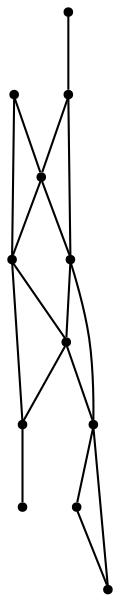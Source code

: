 graph {
  node [shape=point,comment="{\"directed\":false,\"doi\":\"10.1007/978-3-319-73915-1_12\",\"figure\":\"1\"}"]

  v0 [pos="1607.8321240768043,498.75196788011857"]
  v1 [pos="1607.8321240768046,294.709410341323"]
  v2 [pos="1539.8150910283307,294.70941034132295"]
  v3 [pos="1607.8321240768046,362.7235114040704"]
  v4 [pos="1607.8321240768046,430.7378668173712"]
  v5 [pos="1539.8150910283307,430.73786681737124"]
  v6 [pos="1471.8001563976409,430.73786681737124"]
  v7 [pos="1471.8001563976409,362.7235114040704"]
  v8 [pos="1471.8001563976409,294.70941034132295"]
  v9 [pos="1403.7861437990075,430.73786681737124"]
  v10 [pos="1471.8001563976409,498.7519678801185"]
  v11 [pos="1403.7861437990075,294.709410341323"]

  v1 -- v2 [id="-5",pos="1607.8321240768046,294.709410341323 1539.8150910283307,294.70941034132295 1539.8150910283307,294.70941034132295 1539.8150910283307,294.70941034132295"]
  v1 -- v3 [id="-6",pos="1607.8321240768046,294.709410341323 1607.8321240768046,362.7235114040704 1607.8321240768046,362.7235114040704 1607.8321240768046,362.7235114040704"]
  v3 -- v4 [id="-7",pos="1607.8321240768046,362.7235114040704 1607.8321240768046,430.7378668173712 1607.8321240768046,430.7378668173712 1607.8321240768046,430.7378668173712"]
  v3 -- v5 [id="-9",pos="1607.8321240768046,362.7235114040704 1539.8150910283307,430.73786681737124 1539.8150910283307,430.73786681737124 1539.8150910283307,430.73786681737124"]
  v4 -- v0 [id="-10",pos="1607.8321240768046,430.7378668173712 1607.8321240768043,498.75196788011857 1607.8321240768043,498.75196788011857 1607.8321240768043,498.75196788011857"]
  v2 -- v3 [id="-14",pos="1539.8150910283307,294.70941034132295 1607.8321240768046,362.7235114040704 1607.8321240768046,362.7235114040704 1607.8321240768046,362.7235114040704"]
  v2 -- v7 [id="-15",pos="1539.8150910283307,294.70941034132295 1505.8107395454529,328.72067355373935 1505.8107395454529,328.72067355373935 1505.8107395454529,328.72067355373935 1471.8001563976409,362.7235114040704 1471.8001563976409,362.7235114040704 1471.8001563976409,362.7235114040704"]
  v5 -- v6 [id="-16",pos="1539.8150910283307,430.73786681737124 1471.8001563976409,430.73786681737124 1471.8001563976409,430.73786681737124 1471.8001563976409,430.73786681737124"]
  v5 -- v4 [id="-17",pos="1539.8150910283307,430.73786681737124 1607.8321240768046,430.7378668173712 1607.8321240768046,430.7378668173712 1607.8321240768046,430.7378668173712"]
  v8 -- v7 [id="-19",pos="1471.8001563976409,294.70941034132295 1471.8001563976409,362.7235114040704 1471.8001563976409,362.7235114040704 1471.8001563976409,362.7235114040704"]
  v8 -- v2 [id="-20",pos="1471.8001563976409,294.70941034132295 1539.8150910283307,294.70941034132295 1539.8150910283307,294.70941034132295 1539.8150910283307,294.70941034132295"]
  v7 -- v6 [id="-21",pos="1471.8001563976409,362.7235114040704 1471.8001563976409,430.73786681737124 1471.8001563976409,430.73786681737124 1471.8001563976409,430.73786681737124"]
  v7 -- v5 [id="-22",pos="1471.8001563976409,362.7235114040704 1539.8150910283307,430.73786681737124 1539.8150910283307,430.73786681737124 1539.8150910283307,430.73786681737124"]
  v6 -- v9 [id="-23",pos="1471.8001563976409,430.73786681737124 1403.7861437990075,430.73786681737124 1403.7861437990075,430.73786681737124 1403.7861437990075,430.73786681737124"]
  v6 -- v10 [id="-24",pos="1471.8001563976409,430.73786681737124 1471.8001563976409,498.7519678801185 1471.8001563976409,498.7519678801185 1471.8001563976409,498.7519678801185"]
  v11 -- v8 [id="-28",pos="1403.7861437990075,294.709410341323 1471.8001563976409,294.70941034132295 1471.8001563976409,294.70941034132295 1471.8001563976409,294.70941034132295"]
  v9 -- v10 [id="-31",pos="1403.7861437990075,430.73786681737124 1471.8001563976409,498.7519678801185 1471.8001563976409,498.7519678801185 1471.8001563976409,498.7519678801185"]
}